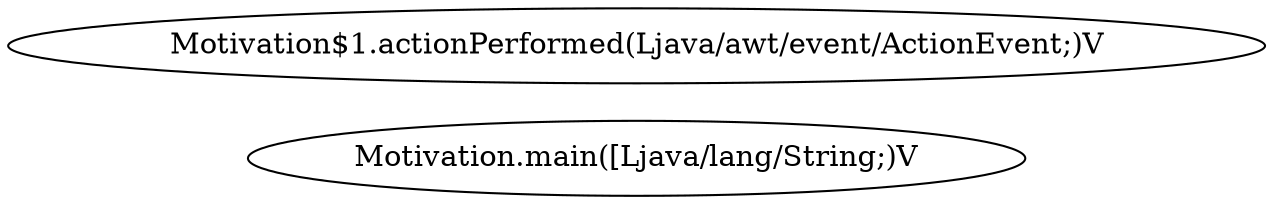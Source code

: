 digraph graphname {
rankdir="LR";
120 [label="Motivation.main([Ljava/lang/String;)V"]
150 [label="Motivation$1.actionPerformed(Ljava/awt/event/ActionEvent;)V"]
}
